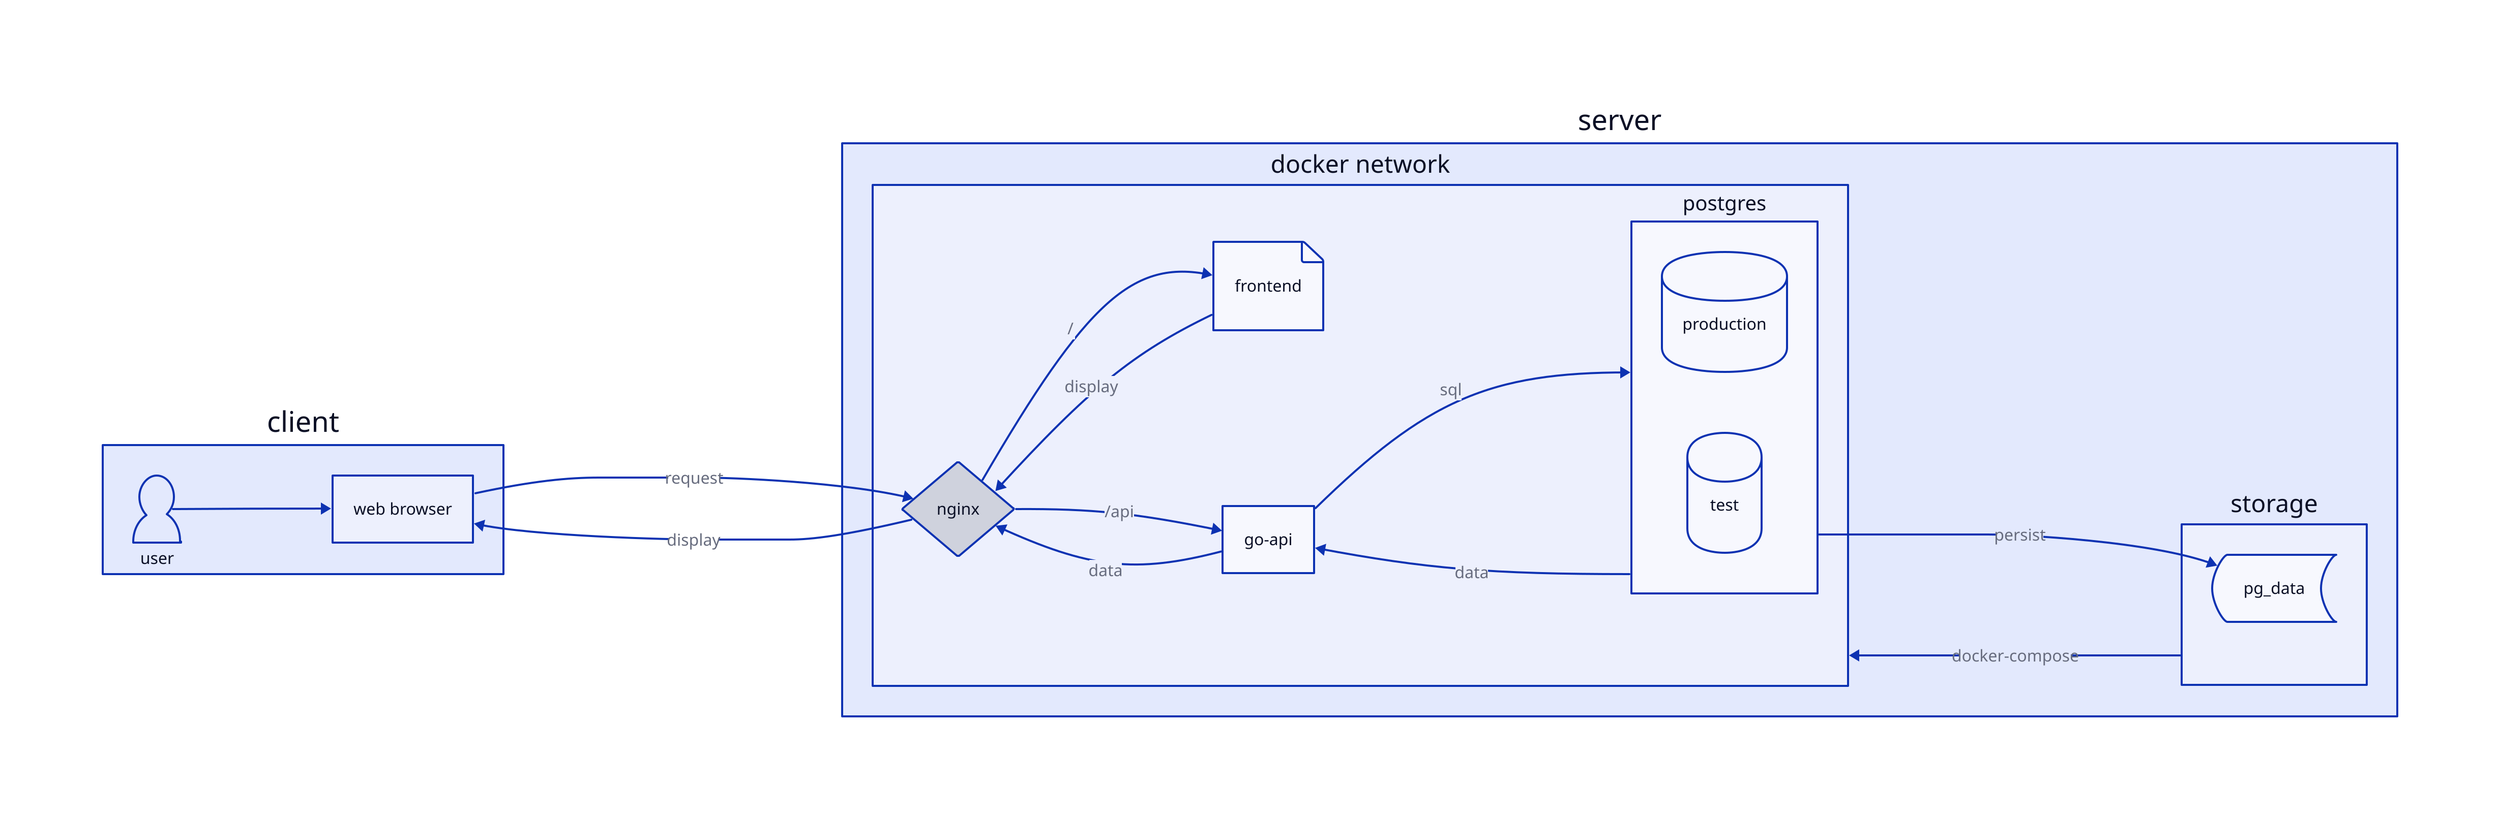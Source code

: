 # Root
client: {
  user: {
    shape: person
  }
  user -> web browser
}

server: {
  docker network: {
    nginx: {
      shape: diamond
    }
    frontend: {
      shape: page
    }
    go-api

    postgres: {
      production: {
        shape: cylinder
      }
      test: {
        shape: cylinder
      }
    }

    nginx -> go-api: /api
    nginx -> frontend: /
    go-api -> postgres: sql

    postgres -> go-api -> nginx: data
  }
  storage: {
    pg_data: {
      shape: stored_data
    }
  }
  docker network.postgres -> storage.pg_data: persist
  storage -> docker network: docker-compose
}

client.web browser -> server.docker network.nginx: request
server.docker network.frontend -> server.docker network.nginx -> client.web browser: display
direction: right
